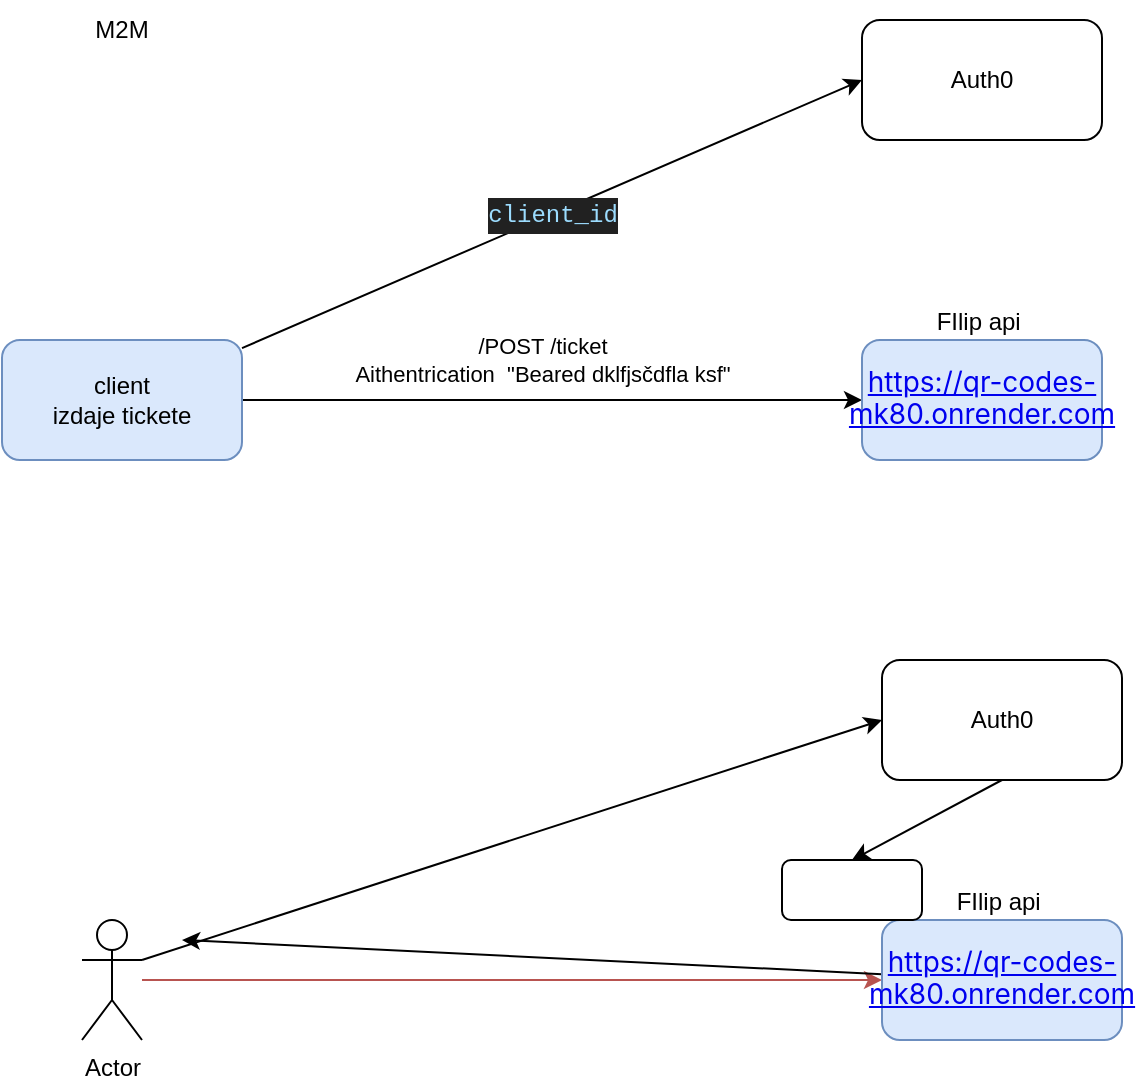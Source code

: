 <mxfile>
    <diagram id="aigwIiZlqvJpeZKI0-Gx" name="Page-1">
        <mxGraphModel dx="1156" dy="468" grid="1" gridSize="10" guides="1" tooltips="1" connect="1" arrows="1" fold="1" page="1" pageScale="1" pageWidth="850" pageHeight="1100" math="0" shadow="0">
            <root>
                <mxCell id="0"/>
                <mxCell id="1" parent="0"/>
                <mxCell id="4" style="edgeStyle=none;html=1;" edge="1" parent="1" source="2" target="3">
                    <mxGeometry relative="1" as="geometry"/>
                </mxCell>
                <mxCell id="7" value="/POST /ticket&lt;br&gt;Aithentrication&amp;nbsp; &quot;Beared dklfjsčdfla ksf&quot;" style="edgeLabel;html=1;align=center;verticalAlign=middle;resizable=0;points=[];" vertex="1" connectable="0" parent="4">
                    <mxGeometry x="-0.15" y="-1" relative="1" as="geometry">
                        <mxPoint x="18" y="-21" as="offset"/>
                    </mxGeometry>
                </mxCell>
                <mxCell id="6" value="&lt;div style=&quot;color: rgb(248, 248, 242); background-color: rgb(33, 33, 33); font-family: IBMPlexMono, &amp;quot;Courier New&amp;quot;, monospace, Consolas, &amp;quot;Courier New&amp;quot;, monospace; font-size: 12px; line-height: 18px;&quot;&gt;&lt;span style=&quot;color: #9cdcfe;&quot;&gt;client_id&lt;/span&gt;&lt;/div&gt;" style="edgeStyle=none;html=1;entryX=0;entryY=0.5;entryDx=0;entryDy=0;" edge="1" parent="1" source="2" target="5">
                    <mxGeometry relative="1" as="geometry"/>
                </mxCell>
                <mxCell id="2" value="client&lt;br&gt;izdaje tickete" style="rounded=1;whiteSpace=wrap;html=1;fillColor=#dae8fc;strokeColor=#6c8ebf;" vertex="1" parent="1">
                    <mxGeometry x="40" y="180" width="120" height="60" as="geometry"/>
                </mxCell>
                <mxCell id="3" value="FIlip api&amp;nbsp;&lt;br&gt;&lt;span data-teams=&quot;true&quot;&gt;&lt;span dir=&quot;ltr&quot; class=&quot;ui-provider beu bev c d e f g h i j k l m n o p q r s t bew bex w x y z ab ac ae af ag ah ai aj ak&quot;&gt;&lt;span style=&quot;font-family: -apple-system, BlinkMacSystemFont, &amp;quot;Segoe UI&amp;quot;, system-ui, &amp;quot;Apple Color Emoji&amp;quot;, &amp;quot;Segoe UI Emoji&amp;quot;, &amp;quot;Segoe UI Web&amp;quot;, sans-serif; font-size: 14px;&quot;&gt;&lt;p&gt;&lt;a target=&quot;_blank&quot; title=&quot;https://qr-codes-mk80.onrender.com/&quot; rel=&quot;noreferrer noopener&quot; href=&quot;https://qr-codes-mk80.onrender.com&quot;&gt;https://qr-codes-mk80.onrender.com&lt;/a&gt;&lt;/p&gt;&amp;nbsp;&lt;/span&gt;&lt;/span&gt;&lt;/span&gt;" style="rounded=1;whiteSpace=wrap;html=1;fillColor=#dae8fc;strokeColor=#6c8ebf;" vertex="1" parent="1">
                    <mxGeometry x="470" y="180" width="120" height="60" as="geometry"/>
                </mxCell>
                <mxCell id="5" value="Auth0" style="rounded=1;whiteSpace=wrap;html=1;" vertex="1" parent="1">
                    <mxGeometry x="470" y="20" width="120" height="60" as="geometry"/>
                </mxCell>
                <mxCell id="8" value="M2M" style="text;html=1;strokeColor=none;fillColor=none;align=center;verticalAlign=middle;whiteSpace=wrap;rounded=0;" vertex="1" parent="1">
                    <mxGeometry x="70" y="10" width="60" height="30" as="geometry"/>
                </mxCell>
                <mxCell id="11" style="edgeStyle=none;html=1;fillColor=#f8cecc;strokeColor=#b85450;" edge="1" parent="1" source="9" target="10">
                    <mxGeometry relative="1" as="geometry"/>
                </mxCell>
                <mxCell id="14" style="edgeStyle=none;html=1;exitX=1;exitY=0.333;exitDx=0;exitDy=0;exitPerimeter=0;entryX=0;entryY=0.5;entryDx=0;entryDy=0;" edge="1" parent="1" source="9" target="12">
                    <mxGeometry relative="1" as="geometry"/>
                </mxCell>
                <mxCell id="9" value="Actor" style="shape=umlActor;verticalLabelPosition=bottom;verticalAlign=top;html=1;outlineConnect=0;" vertex="1" parent="1">
                    <mxGeometry x="80" y="470" width="30" height="60" as="geometry"/>
                </mxCell>
                <mxCell id="13" style="edgeStyle=none;html=1;" edge="1" parent="1" source="10">
                    <mxGeometry relative="1" as="geometry">
                        <mxPoint x="130" y="480" as="targetPoint"/>
                    </mxGeometry>
                </mxCell>
                <mxCell id="10" value="FIlip api&amp;nbsp;&lt;br&gt;&lt;span data-teams=&quot;true&quot;&gt;&lt;span class=&quot;ui-provider beu bev c d e f g h i j k l m n o p q r s t bew bex w x y z ab ac ae af ag ah ai aj ak&quot; dir=&quot;ltr&quot;&gt;&lt;span style=&quot;font-family: -apple-system, BlinkMacSystemFont, &amp;quot;Segoe UI&amp;quot;, system-ui, &amp;quot;Apple Color Emoji&amp;quot;, &amp;quot;Segoe UI Emoji&amp;quot;, &amp;quot;Segoe UI Web&amp;quot;, sans-serif; font-size: 14px;&quot;&gt;&lt;p&gt;&lt;a href=&quot;https://qr-codes-mk80.onrender.com&quot; rel=&quot;noreferrer noopener&quot; title=&quot;https://qr-codes-mk80.onrender.com/&quot; target=&quot;_blank&quot;&gt;https://qr-codes-mk80.onrender.com&lt;/a&gt;&lt;/p&gt;&amp;nbsp;&lt;/span&gt;&lt;/span&gt;&lt;/span&gt;" style="rounded=1;whiteSpace=wrap;html=1;fillColor=#dae8fc;strokeColor=#6c8ebf;" vertex="1" parent="1">
                    <mxGeometry x="480" y="470" width="120" height="60" as="geometry"/>
                </mxCell>
                <mxCell id="16" style="edgeStyle=none;html=1;exitX=0.5;exitY=1;exitDx=0;exitDy=0;entryX=0.5;entryY=0;entryDx=0;entryDy=0;" edge="1" parent="1" source="12" target="15">
                    <mxGeometry relative="1" as="geometry"/>
                </mxCell>
                <mxCell id="12" value="Auth0" style="rounded=1;whiteSpace=wrap;html=1;" vertex="1" parent="1">
                    <mxGeometry x="480" y="340" width="120" height="60" as="geometry"/>
                </mxCell>
                <mxCell id="15" value="" style="rounded=1;whiteSpace=wrap;html=1;" vertex="1" parent="1">
                    <mxGeometry x="430" y="440" width="70" height="30" as="geometry"/>
                </mxCell>
            </root>
        </mxGraphModel>
    </diagram>
</mxfile>